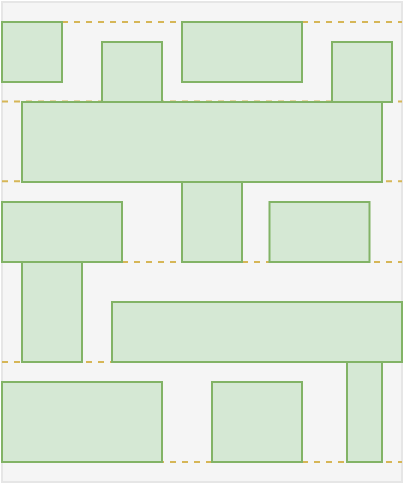 <mxfile version="13.1.12" type="device"><diagram id="Gp9LvcCdWJuY7rQB2lE1" name="Page-1"><mxGraphModel dx="418" dy="258" grid="1" gridSize="10" guides="1" tooltips="1" connect="1" arrows="1" fold="1" page="1" pageScale="1" pageWidth="850" pageHeight="1100" math="0" shadow="0"><root><mxCell id="0"/><mxCell id="1" parent="0"/><mxCell id="xdUIPukJvAwj1LbaWWhz-1" value="" style="rounded=0;whiteSpace=wrap;html=1;fillColor=#f5f5f5;strokeColor=#E6E6E6;fontColor=#333333;" parent="1" vertex="1"><mxGeometry x="200" y="80" width="200" height="240" as="geometry"/></mxCell><mxCell id="7pZqCJo9byxIrLoQg6kr-1" value="" style="endArrow=none;dashed=1;html=1;exitX=0;exitY=0;exitDx=0;exitDy=0;entryX=1;entryY=0;entryDx=0;entryDy=0;fillColor=#fff2cc;strokeColor=#d6b656;" edge="1" parent="1" source="xdUIPukJvAwj1LbaWWhz-2"><mxGeometry width="50" height="50" relative="1" as="geometry"><mxPoint x="200" y="140" as="sourcePoint"/><mxPoint x="400" y="90" as="targetPoint"/></mxGeometry></mxCell><mxCell id="7pZqCJo9byxIrLoQg6kr-4" value="" style="endArrow=none;dashed=1;html=1;exitX=0;exitY=0;exitDx=0;exitDy=0;entryX=1;entryY=0;entryDx=0;entryDy=0;fillColor=#fff2cc;strokeColor=#d6b656;" edge="1" parent="1"><mxGeometry width="50" height="50" relative="1" as="geometry"><mxPoint x="200" y="129.72" as="sourcePoint"/><mxPoint x="400" y="129.72" as="targetPoint"/></mxGeometry></mxCell><mxCell id="7pZqCJo9byxIrLoQg6kr-5" value="" style="endArrow=none;dashed=1;html=1;exitX=0;exitY=0;exitDx=0;exitDy=0;entryX=1;entryY=0;entryDx=0;entryDy=0;fillColor=#fff2cc;strokeColor=#d6b656;" edge="1" parent="1"><mxGeometry width="50" height="50" relative="1" as="geometry"><mxPoint x="200" y="169.67" as="sourcePoint"/><mxPoint x="400" y="169.67" as="targetPoint"/></mxGeometry></mxCell><mxCell id="7pZqCJo9byxIrLoQg6kr-6" value="" style="endArrow=none;dashed=1;html=1;exitX=0;exitY=0;exitDx=0;exitDy=0;entryX=1;entryY=0;entryDx=0;entryDy=0;fillColor=#fff2cc;strokeColor=#d6b656;" edge="1" parent="1"><mxGeometry width="50" height="50" relative="1" as="geometry"><mxPoint x="200" y="210.0" as="sourcePoint"/><mxPoint x="400" y="210.0" as="targetPoint"/></mxGeometry></mxCell><mxCell id="7pZqCJo9byxIrLoQg6kr-7" value="" style="endArrow=none;dashed=1;html=1;exitX=0;exitY=0;exitDx=0;exitDy=0;entryX=1;entryY=0;entryDx=0;entryDy=0;fillColor=#fff2cc;strokeColor=#d6b656;" edge="1" parent="1"><mxGeometry width="50" height="50" relative="1" as="geometry"><mxPoint x="200" y="260" as="sourcePoint"/><mxPoint x="400" y="260" as="targetPoint"/></mxGeometry></mxCell><mxCell id="7pZqCJo9byxIrLoQg6kr-8" value="" style="endArrow=none;dashed=1;html=1;exitX=0;exitY=0;exitDx=0;exitDy=0;entryX=1;entryY=0;entryDx=0;entryDy=0;fillColor=#fff2cc;strokeColor=#d6b656;" edge="1" parent="1"><mxGeometry width="50" height="50" relative="1" as="geometry"><mxPoint x="200" y="310" as="sourcePoint"/><mxPoint x="400" y="310" as="targetPoint"/></mxGeometry></mxCell><mxCell id="xdUIPukJvAwj1LbaWWhz-2" value="" style="rounded=0;whiteSpace=wrap;html=1;strokeColor=#82b366;fillColor=#d5e8d4;" parent="1" vertex="1"><mxGeometry x="200" y="90" width="30" height="30" as="geometry"/></mxCell><mxCell id="xdUIPukJvAwj1LbaWWhz-3" value="" style="rounded=0;whiteSpace=wrap;html=1;strokeColor=#82b366;fillColor=#d5e8d4;" parent="1" vertex="1"><mxGeometry x="210" y="130" width="180" height="40" as="geometry"/></mxCell><mxCell id="xdUIPukJvAwj1LbaWWhz-4" value="" style="rounded=0;whiteSpace=wrap;html=1;strokeColor=#82b366;fillColor=#d5e8d4;" parent="1" vertex="1"><mxGeometry x="200" y="180" width="60" height="30" as="geometry"/></mxCell><mxCell id="xdUIPukJvAwj1LbaWWhz-5" value="" style="rounded=0;whiteSpace=wrap;html=1;strokeColor=#82b366;fillColor=#d5e8d4;" parent="1" vertex="1"><mxGeometry x="255" y="230" width="145" height="30" as="geometry"/></mxCell><mxCell id="xdUIPukJvAwj1LbaWWhz-6" value="" style="rounded=0;whiteSpace=wrap;html=1;strokeColor=#82b366;fillColor=#d5e8d4;" parent="1" vertex="1"><mxGeometry x="200" y="270" width="80" height="40" as="geometry"/></mxCell><mxCell id="Y49LanUAaLRdzbXPu8AB-1" value="" style="rounded=0;whiteSpace=wrap;html=1;strokeColor=#82b366;fillColor=#d5e8d4;" parent="1" vertex="1"><mxGeometry x="250" y="100" width="30" height="30" as="geometry"/></mxCell><mxCell id="Y49LanUAaLRdzbXPu8AB-2" value="" style="rounded=0;whiteSpace=wrap;html=1;strokeColor=#82b366;fillColor=#d5e8d4;" parent="1" vertex="1"><mxGeometry x="290" y="170" width="30" height="40" as="geometry"/></mxCell><mxCell id="Y49LanUAaLRdzbXPu8AB-3" value="" style="rounded=0;whiteSpace=wrap;html=1;strokeColor=#82b366;fillColor=#d5e8d4;" parent="1" vertex="1"><mxGeometry x="333.75" y="180" width="50" height="30" as="geometry"/></mxCell><mxCell id="Y49LanUAaLRdzbXPu8AB-4" value="" style="rounded=0;whiteSpace=wrap;html=1;strokeColor=#82b366;fillColor=#d5e8d4;" parent="1" vertex="1"><mxGeometry x="365" y="100" width="30" height="30" as="geometry"/></mxCell><mxCell id="Y49LanUAaLRdzbXPu8AB-5" value="" style="rounded=0;whiteSpace=wrap;html=1;strokeColor=#82b366;fillColor=#d5e8d4;" parent="1" vertex="1"><mxGeometry x="290" y="90" width="60" height="30" as="geometry"/></mxCell><mxCell id="Y49LanUAaLRdzbXPu8AB-6" value="" style="rounded=0;whiteSpace=wrap;html=1;strokeColor=#82b366;fillColor=#d5e8d4;" parent="1" vertex="1"><mxGeometry x="210" y="210" width="30" height="50" as="geometry"/></mxCell><mxCell id="Y49LanUAaLRdzbXPu8AB-7" value="" style="rounded=0;whiteSpace=wrap;html=1;strokeColor=#82b366;fillColor=#d5e8d4;" parent="1" vertex="1"><mxGeometry x="372.5" y="260" width="17.5" height="50" as="geometry"/></mxCell><mxCell id="Y49LanUAaLRdzbXPu8AB-8" value="" style="rounded=0;whiteSpace=wrap;html=1;strokeColor=#82b366;fillColor=#d5e8d4;" parent="1" vertex="1"><mxGeometry x="305" y="270" width="45" height="40" as="geometry"/></mxCell></root></mxGraphModel></diagram></mxfile>